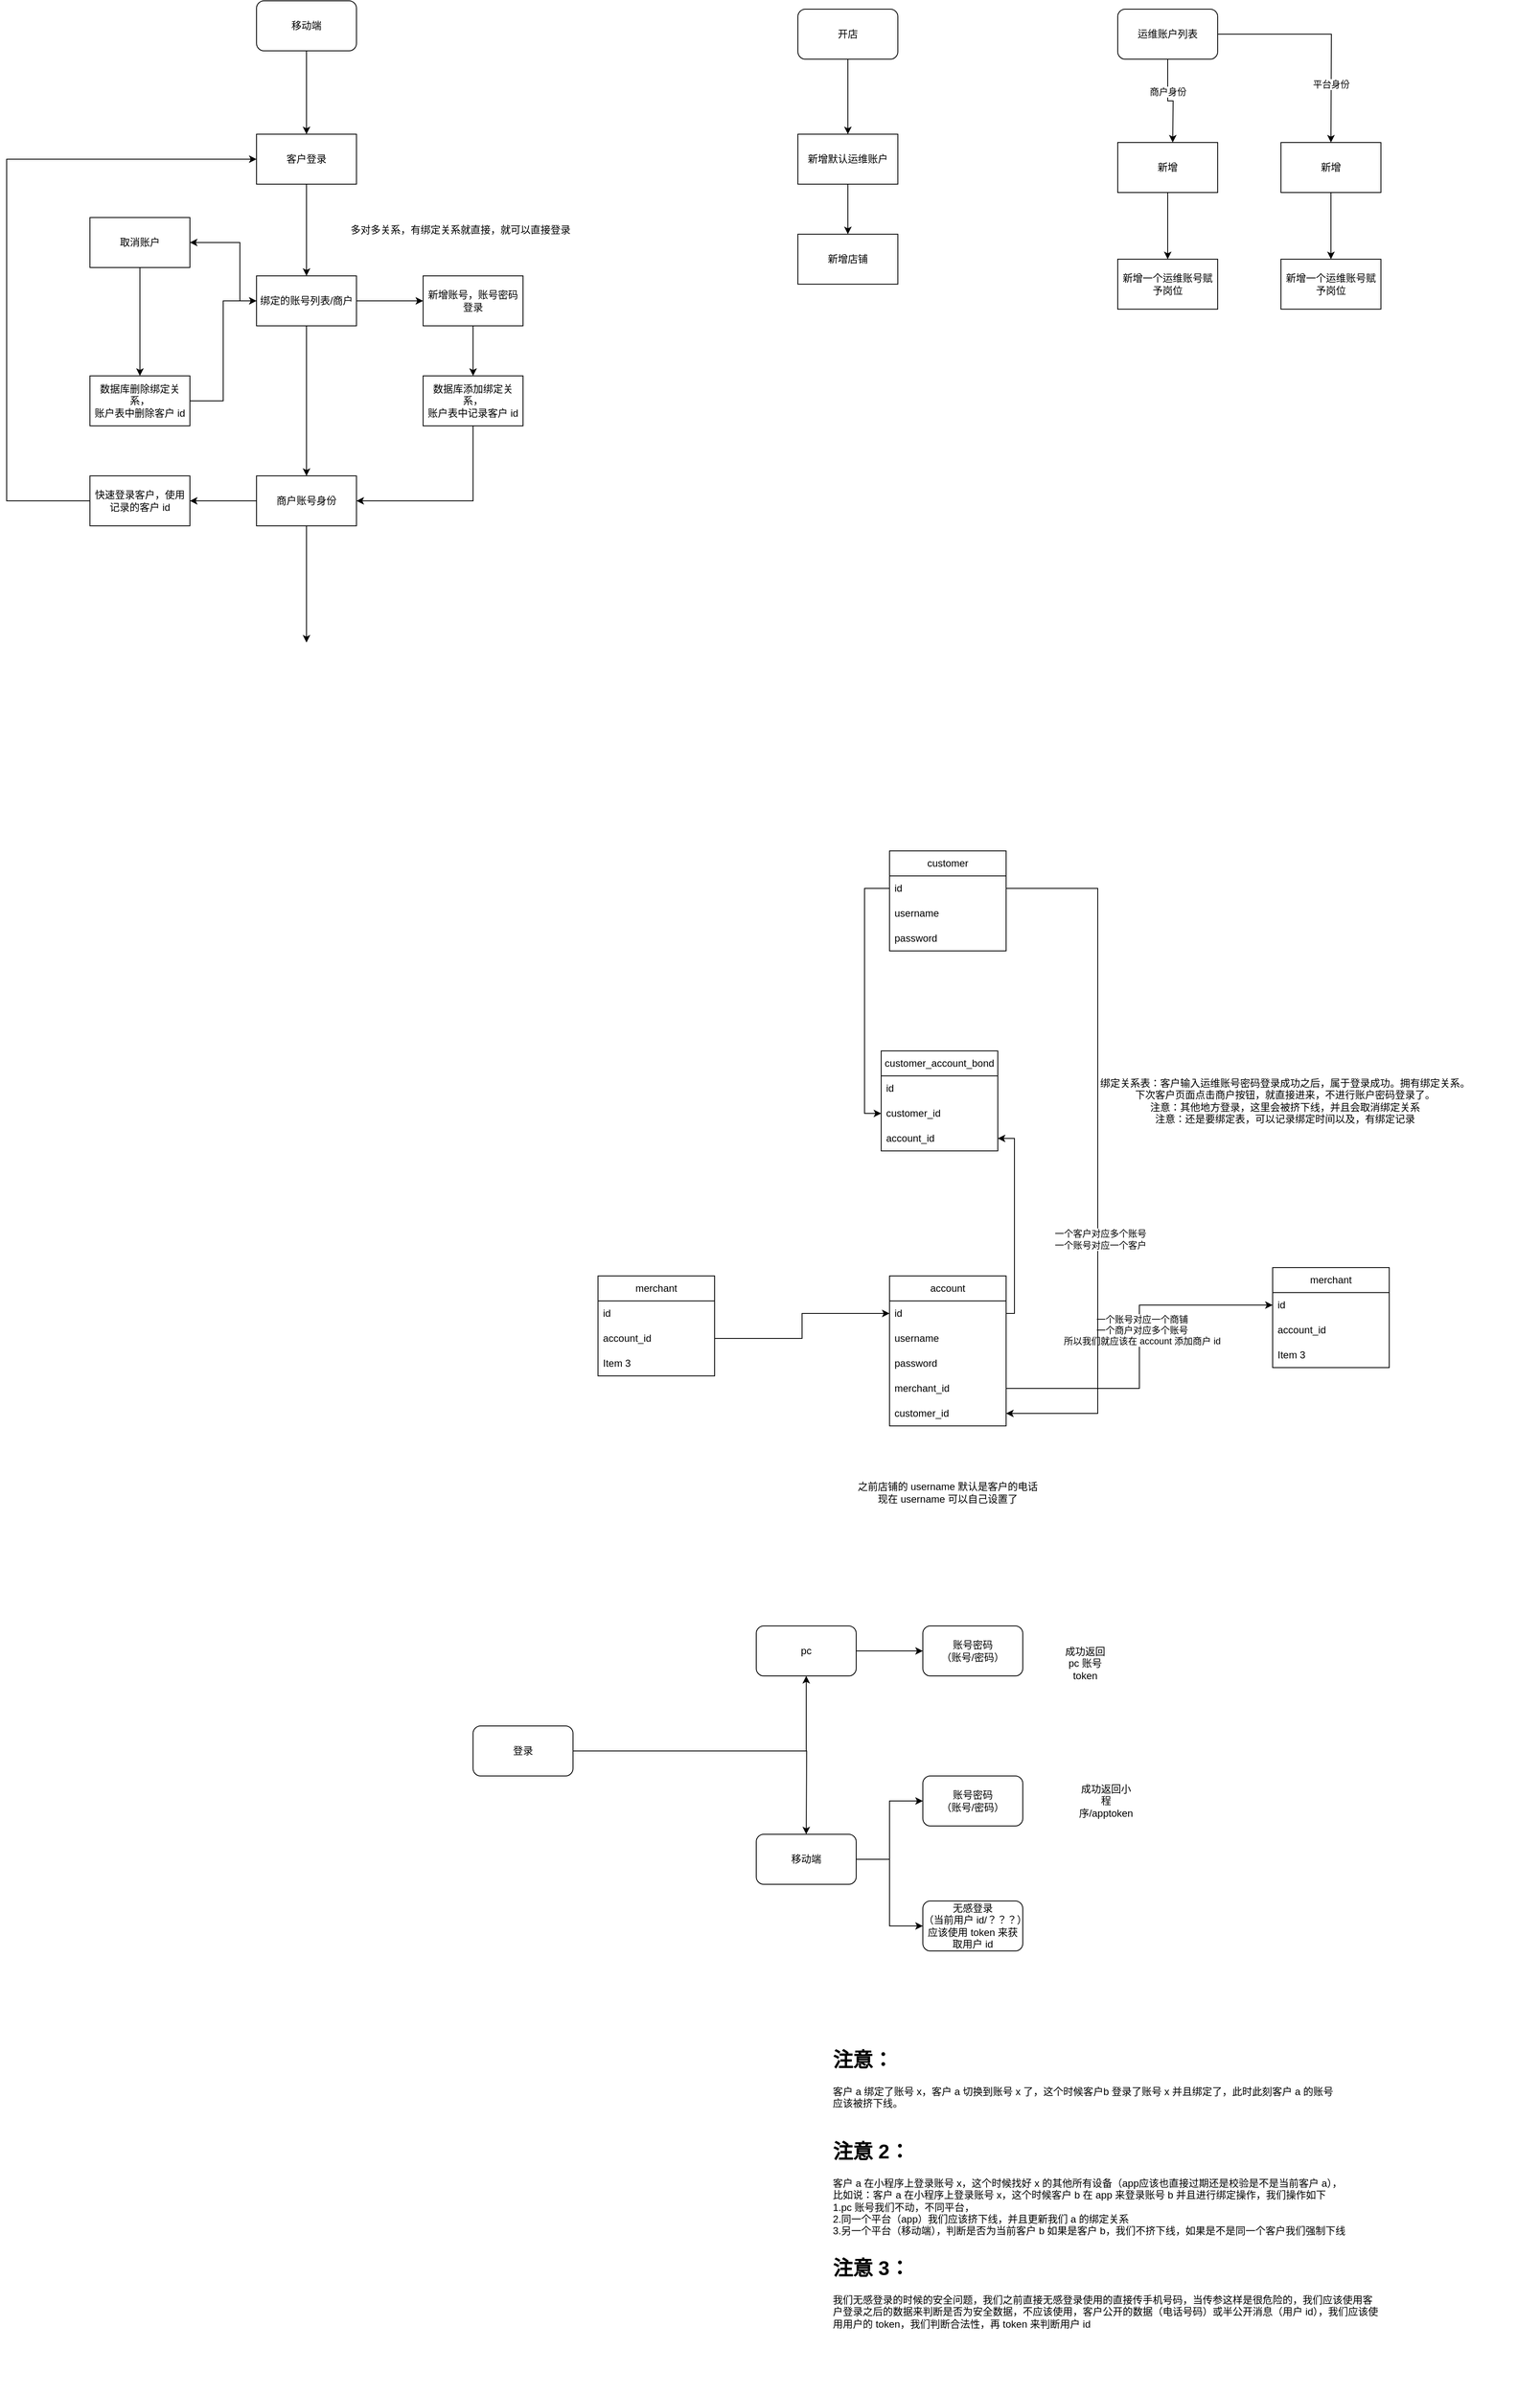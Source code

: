 <mxfile version="27.1.5">
  <diagram name="第 1 页" id="qK7xhHb7ay0wdupCDEjq">
    <mxGraphModel dx="3959" dy="1209" grid="1" gridSize="10" guides="1" tooltips="1" connect="1" arrows="1" fold="1" page="1" pageScale="1" pageWidth="827" pageHeight="1169" math="0" shadow="0">
      <root>
        <mxCell id="0" />
        <mxCell id="1" parent="0" />
        <mxCell id="3-55reZfXw2jaAEWjRdC-6" style="edgeStyle=orthogonalEdgeStyle;rounded=0;orthogonalLoop=1;jettySize=auto;html=1;" parent="1" source="3-55reZfXw2jaAEWjRdC-1" edge="1">
          <mxGeometry relative="1" as="geometry">
            <mxPoint x="-560" y="510" as="targetPoint" />
          </mxGeometry>
        </mxCell>
        <mxCell id="3-55reZfXw2jaAEWjRdC-1" value="客户登录" style="rounded=0;whiteSpace=wrap;html=1;" parent="1" vertex="1">
          <mxGeometry x="-620" y="340" width="120" height="60" as="geometry" />
        </mxCell>
        <mxCell id="3-55reZfXw2jaAEWjRdC-5" style="edgeStyle=orthogonalEdgeStyle;rounded=0;orthogonalLoop=1;jettySize=auto;html=1;" parent="1" source="3-55reZfXw2jaAEWjRdC-2" target="3-55reZfXw2jaAEWjRdC-1" edge="1">
          <mxGeometry relative="1" as="geometry" />
        </mxCell>
        <mxCell id="3-55reZfXw2jaAEWjRdC-2" value="移动端" style="rounded=1;whiteSpace=wrap;html=1;" parent="1" vertex="1">
          <mxGeometry x="-620" y="180" width="120" height="60" as="geometry" />
        </mxCell>
        <mxCell id="3-55reZfXw2jaAEWjRdC-75" value="" style="edgeStyle=orthogonalEdgeStyle;rounded=0;orthogonalLoop=1;jettySize=auto;html=1;" parent="1" source="3-55reZfXw2jaAEWjRdC-7" target="3-55reZfXw2jaAEWjRdC-74" edge="1">
          <mxGeometry relative="1" as="geometry" />
        </mxCell>
        <mxCell id="3-55reZfXw2jaAEWjRdC-77" value="" style="edgeStyle=orthogonalEdgeStyle;rounded=0;orthogonalLoop=1;jettySize=auto;html=1;" parent="1" source="3-55reZfXw2jaAEWjRdC-7" target="3-55reZfXw2jaAEWjRdC-76" edge="1">
          <mxGeometry relative="1" as="geometry" />
        </mxCell>
        <mxCell id="3-55reZfXw2jaAEWjRdC-89" value="" style="edgeStyle=orthogonalEdgeStyle;rounded=0;orthogonalLoop=1;jettySize=auto;html=1;" parent="1" source="3-55reZfXw2jaAEWjRdC-7" target="3-55reZfXw2jaAEWjRdC-88" edge="1">
          <mxGeometry relative="1" as="geometry">
            <Array as="points">
              <mxPoint x="-640" y="540" />
              <mxPoint x="-640" y="470" />
            </Array>
          </mxGeometry>
        </mxCell>
        <mxCell id="3-55reZfXw2jaAEWjRdC-7" value="绑定的账号列表/商户" style="rounded=0;whiteSpace=wrap;html=1;" parent="1" vertex="1">
          <mxGeometry x="-620" y="510" width="120" height="60" as="geometry" />
        </mxCell>
        <mxCell id="3-55reZfXw2jaAEWjRdC-14" value="多对多关系，有绑定关系就直接，就可以直接登录" style="text;html=1;align=center;verticalAlign=middle;whiteSpace=wrap;rounded=0;" parent="1" vertex="1">
          <mxGeometry x="-520" y="440" width="290" height="30" as="geometry" />
        </mxCell>
        <mxCell id="3-55reZfXw2jaAEWjRdC-16" style="edgeStyle=orthogonalEdgeStyle;rounded=0;orthogonalLoop=1;jettySize=auto;html=1;" parent="1" source="3-55reZfXw2jaAEWjRdC-15" edge="1">
          <mxGeometry relative="1" as="geometry">
            <mxPoint x="90" y="340" as="targetPoint" />
          </mxGeometry>
        </mxCell>
        <mxCell id="3-55reZfXw2jaAEWjRdC-15" value="开店" style="rounded=1;whiteSpace=wrap;html=1;" parent="1" vertex="1">
          <mxGeometry x="30" y="190" width="120" height="60" as="geometry" />
        </mxCell>
        <mxCell id="3-55reZfXw2jaAEWjRdC-18" style="edgeStyle=orthogonalEdgeStyle;rounded=0;orthogonalLoop=1;jettySize=auto;html=1;" parent="1" source="3-55reZfXw2jaAEWjRdC-17" edge="1">
          <mxGeometry relative="1" as="geometry">
            <mxPoint x="90" y="460" as="targetPoint" />
          </mxGeometry>
        </mxCell>
        <mxCell id="3-55reZfXw2jaAEWjRdC-17" value="新增默认运维账户" style="rounded=0;whiteSpace=wrap;html=1;" parent="1" vertex="1">
          <mxGeometry x="30" y="340" width="120" height="60" as="geometry" />
        </mxCell>
        <mxCell id="3-55reZfXw2jaAEWjRdC-19" value="新增店铺" style="rounded=0;whiteSpace=wrap;html=1;" parent="1" vertex="1">
          <mxGeometry x="30" y="460" width="120" height="60" as="geometry" />
        </mxCell>
        <mxCell id="3-55reZfXw2jaAEWjRdC-21" style="edgeStyle=orthogonalEdgeStyle;rounded=0;orthogonalLoop=1;jettySize=auto;html=1;" parent="1" source="3-55reZfXw2jaAEWjRdC-20" edge="1">
          <mxGeometry relative="1" as="geometry">
            <mxPoint x="480" y="350" as="targetPoint" />
          </mxGeometry>
        </mxCell>
        <mxCell id="3-55reZfXw2jaAEWjRdC-28" value="商户身份" style="edgeLabel;html=1;align=center;verticalAlign=middle;resizable=0;points=[];" parent="3-55reZfXw2jaAEWjRdC-21" vertex="1" connectable="0">
          <mxGeometry x="-0.268" relative="1" as="geometry">
            <mxPoint as="offset" />
          </mxGeometry>
        </mxCell>
        <mxCell id="3-55reZfXw2jaAEWjRdC-23" style="edgeStyle=orthogonalEdgeStyle;rounded=0;orthogonalLoop=1;jettySize=auto;html=1;" parent="1" source="3-55reZfXw2jaAEWjRdC-20" edge="1">
          <mxGeometry relative="1" as="geometry">
            <mxPoint x="670" y="350" as="targetPoint" />
          </mxGeometry>
        </mxCell>
        <mxCell id="3-55reZfXw2jaAEWjRdC-29" value="平台身份" style="edgeLabel;html=1;align=center;verticalAlign=middle;resizable=0;points=[];" parent="3-55reZfXw2jaAEWjRdC-23" vertex="1" connectable="0">
          <mxGeometry x="0.475" y="-1" relative="1" as="geometry">
            <mxPoint as="offset" />
          </mxGeometry>
        </mxCell>
        <mxCell id="3-55reZfXw2jaAEWjRdC-20" value="运维账户列表" style="rounded=1;whiteSpace=wrap;html=1;" parent="1" vertex="1">
          <mxGeometry x="414" y="190" width="120" height="60" as="geometry" />
        </mxCell>
        <mxCell id="3-55reZfXw2jaAEWjRdC-32" value="" style="edgeStyle=orthogonalEdgeStyle;rounded=0;orthogonalLoop=1;jettySize=auto;html=1;" parent="1" source="3-55reZfXw2jaAEWjRdC-22" target="3-55reZfXw2jaAEWjRdC-31" edge="1">
          <mxGeometry relative="1" as="geometry" />
        </mxCell>
        <mxCell id="3-55reZfXw2jaAEWjRdC-22" value="新增" style="rounded=0;whiteSpace=wrap;html=1;" parent="1" vertex="1">
          <mxGeometry x="414" y="350" width="120" height="60" as="geometry" />
        </mxCell>
        <mxCell id="3-55reZfXw2jaAEWjRdC-35" value="" style="edgeStyle=orthogonalEdgeStyle;rounded=0;orthogonalLoop=1;jettySize=auto;html=1;" parent="1" source="3-55reZfXw2jaAEWjRdC-25" target="3-55reZfXw2jaAEWjRdC-34" edge="1">
          <mxGeometry relative="1" as="geometry" />
        </mxCell>
        <mxCell id="3-55reZfXw2jaAEWjRdC-25" value="新增" style="rounded=0;whiteSpace=wrap;html=1;" parent="1" vertex="1">
          <mxGeometry x="610" y="350" width="120" height="60" as="geometry" />
        </mxCell>
        <mxCell id="3-55reZfXw2jaAEWjRdC-31" value="新增一个运维账号赋予岗位" style="whiteSpace=wrap;html=1;rounded=0;" parent="1" vertex="1">
          <mxGeometry x="414" y="490" width="120" height="60" as="geometry" />
        </mxCell>
        <mxCell id="3-55reZfXw2jaAEWjRdC-34" value="新增一个运维账号赋予岗位" style="rounded=0;whiteSpace=wrap;html=1;" parent="1" vertex="1">
          <mxGeometry x="610" y="490" width="120" height="60" as="geometry" />
        </mxCell>
        <mxCell id="3-55reZfXw2jaAEWjRdC-36" value="merchant" style="swimlane;fontStyle=0;childLayout=stackLayout;horizontal=1;startSize=30;horizontalStack=0;resizeParent=1;resizeParentMax=0;resizeLast=0;collapsible=1;marginBottom=0;whiteSpace=wrap;html=1;" parent="1" vertex="1">
          <mxGeometry x="-210" y="1710" width="140" height="120" as="geometry" />
        </mxCell>
        <mxCell id="3-55reZfXw2jaAEWjRdC-37" value="id" style="text;strokeColor=none;fillColor=none;align=left;verticalAlign=middle;spacingLeft=4;spacingRight=4;overflow=hidden;points=[[0,0.5],[1,0.5]];portConstraint=eastwest;rotatable=0;whiteSpace=wrap;html=1;" parent="3-55reZfXw2jaAEWjRdC-36" vertex="1">
          <mxGeometry y="30" width="140" height="30" as="geometry" />
        </mxCell>
        <mxCell id="3-55reZfXw2jaAEWjRdC-38" value="account_id" style="text;strokeColor=none;fillColor=none;align=left;verticalAlign=middle;spacingLeft=4;spacingRight=4;overflow=hidden;points=[[0,0.5],[1,0.5]];portConstraint=eastwest;rotatable=0;whiteSpace=wrap;html=1;" parent="3-55reZfXw2jaAEWjRdC-36" vertex="1">
          <mxGeometry y="60" width="140" height="30" as="geometry" />
        </mxCell>
        <mxCell id="3-55reZfXw2jaAEWjRdC-39" value="Item 3" style="text;strokeColor=none;fillColor=none;align=left;verticalAlign=middle;spacingLeft=4;spacingRight=4;overflow=hidden;points=[[0,0.5],[1,0.5]];portConstraint=eastwest;rotatable=0;whiteSpace=wrap;html=1;" parent="3-55reZfXw2jaAEWjRdC-36" vertex="1">
          <mxGeometry y="90" width="140" height="30" as="geometry" />
        </mxCell>
        <mxCell id="3-55reZfXw2jaAEWjRdC-41" value="account" style="swimlane;fontStyle=0;childLayout=stackLayout;horizontal=1;startSize=30;horizontalStack=0;resizeParent=1;resizeParentMax=0;resizeLast=0;collapsible=1;marginBottom=0;whiteSpace=wrap;html=1;" parent="1" vertex="1">
          <mxGeometry x="140" y="1710" width="140" height="180" as="geometry">
            <mxRectangle x="-100" y="960" width="80" height="30" as="alternateBounds" />
          </mxGeometry>
        </mxCell>
        <mxCell id="3-55reZfXw2jaAEWjRdC-42" value="id" style="text;strokeColor=none;fillColor=none;align=left;verticalAlign=middle;spacingLeft=4;spacingRight=4;overflow=hidden;points=[[0,0.5],[1,0.5]];portConstraint=eastwest;rotatable=0;whiteSpace=wrap;html=1;" parent="3-55reZfXw2jaAEWjRdC-41" vertex="1">
          <mxGeometry y="30" width="140" height="30" as="geometry" />
        </mxCell>
        <mxCell id="3-55reZfXw2jaAEWjRdC-43" value="username" style="text;strokeColor=none;fillColor=none;align=left;verticalAlign=middle;spacingLeft=4;spacingRight=4;overflow=hidden;points=[[0,0.5],[1,0.5]];portConstraint=eastwest;rotatable=0;whiteSpace=wrap;html=1;" parent="3-55reZfXw2jaAEWjRdC-41" vertex="1">
          <mxGeometry y="60" width="140" height="30" as="geometry" />
        </mxCell>
        <mxCell id="3-55reZfXw2jaAEWjRdC-44" value="password" style="text;strokeColor=none;fillColor=none;align=left;verticalAlign=middle;spacingLeft=4;spacingRight=4;overflow=hidden;points=[[0,0.5],[1,0.5]];portConstraint=eastwest;rotatable=0;whiteSpace=wrap;html=1;" parent="3-55reZfXw2jaAEWjRdC-41" vertex="1">
          <mxGeometry y="90" width="140" height="30" as="geometry" />
        </mxCell>
        <mxCell id="3-55reZfXw2jaAEWjRdC-46" value="merchant_id" style="text;strokeColor=none;fillColor=none;align=left;verticalAlign=middle;spacingLeft=4;spacingRight=4;overflow=hidden;points=[[0,0.5],[1,0.5]];portConstraint=eastwest;rotatable=0;whiteSpace=wrap;html=1;" parent="3-55reZfXw2jaAEWjRdC-41" vertex="1">
          <mxGeometry y="120" width="140" height="30" as="geometry" />
        </mxCell>
        <mxCell id="3-55reZfXw2jaAEWjRdC-68" value="customer_id" style="text;strokeColor=none;fillColor=none;align=left;verticalAlign=middle;spacingLeft=4;spacingRight=4;overflow=hidden;points=[[0,0.5],[1,0.5]];portConstraint=eastwest;rotatable=0;whiteSpace=wrap;html=1;" parent="3-55reZfXw2jaAEWjRdC-41" vertex="1">
          <mxGeometry y="150" width="140" height="30" as="geometry" />
        </mxCell>
        <mxCell id="3-55reZfXw2jaAEWjRdC-45" style="edgeStyle=orthogonalEdgeStyle;rounded=0;orthogonalLoop=1;jettySize=auto;html=1;" parent="1" source="3-55reZfXw2jaAEWjRdC-38" target="3-55reZfXw2jaAEWjRdC-42" edge="1">
          <mxGeometry relative="1" as="geometry" />
        </mxCell>
        <mxCell id="3-55reZfXw2jaAEWjRdC-48" value="merchant" style="swimlane;fontStyle=0;childLayout=stackLayout;horizontal=1;startSize=30;horizontalStack=0;resizeParent=1;resizeParentMax=0;resizeLast=0;collapsible=1;marginBottom=0;whiteSpace=wrap;html=1;" parent="1" vertex="1">
          <mxGeometry x="600" y="1700" width="140" height="120" as="geometry" />
        </mxCell>
        <mxCell id="3-55reZfXw2jaAEWjRdC-49" value="id" style="text;strokeColor=none;fillColor=none;align=left;verticalAlign=middle;spacingLeft=4;spacingRight=4;overflow=hidden;points=[[0,0.5],[1,0.5]];portConstraint=eastwest;rotatable=0;whiteSpace=wrap;html=1;" parent="3-55reZfXw2jaAEWjRdC-48" vertex="1">
          <mxGeometry y="30" width="140" height="30" as="geometry" />
        </mxCell>
        <mxCell id="3-55reZfXw2jaAEWjRdC-50" value="account_id" style="text;strokeColor=none;fillColor=none;align=left;verticalAlign=middle;spacingLeft=4;spacingRight=4;overflow=hidden;points=[[0,0.5],[1,0.5]];portConstraint=eastwest;rotatable=0;whiteSpace=wrap;html=1;" parent="3-55reZfXw2jaAEWjRdC-48" vertex="1">
          <mxGeometry y="60" width="140" height="30" as="geometry" />
        </mxCell>
        <mxCell id="3-55reZfXw2jaAEWjRdC-51" value="Item 3" style="text;strokeColor=none;fillColor=none;align=left;verticalAlign=middle;spacingLeft=4;spacingRight=4;overflow=hidden;points=[[0,0.5],[1,0.5]];portConstraint=eastwest;rotatable=0;whiteSpace=wrap;html=1;" parent="3-55reZfXw2jaAEWjRdC-48" vertex="1">
          <mxGeometry y="90" width="140" height="30" as="geometry" />
        </mxCell>
        <mxCell id="3-55reZfXw2jaAEWjRdC-52" style="edgeStyle=orthogonalEdgeStyle;rounded=0;orthogonalLoop=1;jettySize=auto;html=1;entryX=0;entryY=0.5;entryDx=0;entryDy=0;" parent="1" source="3-55reZfXw2jaAEWjRdC-46" target="3-55reZfXw2jaAEWjRdC-49" edge="1">
          <mxGeometry relative="1" as="geometry" />
        </mxCell>
        <mxCell id="3-55reZfXw2jaAEWjRdC-53" value="一个账号对应一个商铺&lt;div&gt;一个商户对应多个账号&lt;/div&gt;&lt;div&gt;所以我们就应该在 account 添加商户 id&lt;/div&gt;" style="edgeLabel;html=1;align=center;verticalAlign=middle;resizable=0;points=[];" parent="3-55reZfXw2jaAEWjRdC-52" vertex="1" connectable="0">
          <mxGeometry x="0.096" y="-3" relative="1" as="geometry">
            <mxPoint as="offset" />
          </mxGeometry>
        </mxCell>
        <mxCell id="3-55reZfXw2jaAEWjRdC-54" value="之前店铺的 username 默认是客户的电话&lt;div&gt;现在 username 可以自己设置了&lt;/div&gt;" style="text;html=1;align=center;verticalAlign=middle;whiteSpace=wrap;rounded=0;" parent="1" vertex="1">
          <mxGeometry x="80" y="1950" width="260" height="40" as="geometry" />
        </mxCell>
        <mxCell id="3-55reZfXw2jaAEWjRdC-55" value="customer" style="swimlane;fontStyle=0;childLayout=stackLayout;horizontal=1;startSize=30;horizontalStack=0;resizeParent=1;resizeParentMax=0;resizeLast=0;collapsible=1;marginBottom=0;whiteSpace=wrap;html=1;" parent="1" vertex="1">
          <mxGeometry x="140" y="1200" width="140" height="120" as="geometry">
            <mxRectangle x="-100" y="960" width="80" height="30" as="alternateBounds" />
          </mxGeometry>
        </mxCell>
        <mxCell id="3-55reZfXw2jaAEWjRdC-56" value="id" style="text;strokeColor=none;fillColor=none;align=left;verticalAlign=middle;spacingLeft=4;spacingRight=4;overflow=hidden;points=[[0,0.5],[1,0.5]];portConstraint=eastwest;rotatable=0;whiteSpace=wrap;html=1;" parent="3-55reZfXw2jaAEWjRdC-55" vertex="1">
          <mxGeometry y="30" width="140" height="30" as="geometry" />
        </mxCell>
        <mxCell id="3-55reZfXw2jaAEWjRdC-57" value="username" style="text;strokeColor=none;fillColor=none;align=left;verticalAlign=middle;spacingLeft=4;spacingRight=4;overflow=hidden;points=[[0,0.5],[1,0.5]];portConstraint=eastwest;rotatable=0;whiteSpace=wrap;html=1;" parent="3-55reZfXw2jaAEWjRdC-55" vertex="1">
          <mxGeometry y="60" width="140" height="30" as="geometry" />
        </mxCell>
        <mxCell id="3-55reZfXw2jaAEWjRdC-58" value="password" style="text;strokeColor=none;fillColor=none;align=left;verticalAlign=middle;spacingLeft=4;spacingRight=4;overflow=hidden;points=[[0,0.5],[1,0.5]];portConstraint=eastwest;rotatable=0;whiteSpace=wrap;html=1;" parent="3-55reZfXw2jaAEWjRdC-55" vertex="1">
          <mxGeometry y="90" width="140" height="30" as="geometry" />
        </mxCell>
        <mxCell id="3-55reZfXw2jaAEWjRdC-60" value="customer_account_bond" style="swimlane;fontStyle=0;childLayout=stackLayout;horizontal=1;startSize=30;horizontalStack=0;resizeParent=1;resizeParentMax=0;resizeLast=0;collapsible=1;marginBottom=0;whiteSpace=wrap;html=1;" parent="1" vertex="1">
          <mxGeometry x="130" y="1440" width="140" height="120" as="geometry">
            <mxRectangle x="-100" y="960" width="80" height="30" as="alternateBounds" />
          </mxGeometry>
        </mxCell>
        <mxCell id="3-55reZfXw2jaAEWjRdC-61" value="id" style="text;strokeColor=none;fillColor=none;align=left;verticalAlign=middle;spacingLeft=4;spacingRight=4;overflow=hidden;points=[[0,0.5],[1,0.5]];portConstraint=eastwest;rotatable=0;whiteSpace=wrap;html=1;" parent="3-55reZfXw2jaAEWjRdC-60" vertex="1">
          <mxGeometry y="30" width="140" height="30" as="geometry" />
        </mxCell>
        <mxCell id="3-55reZfXw2jaAEWjRdC-62" value="customer_id" style="text;strokeColor=none;fillColor=none;align=left;verticalAlign=middle;spacingLeft=4;spacingRight=4;overflow=hidden;points=[[0,0.5],[1,0.5]];portConstraint=eastwest;rotatable=0;whiteSpace=wrap;html=1;" parent="3-55reZfXw2jaAEWjRdC-60" vertex="1">
          <mxGeometry y="60" width="140" height="30" as="geometry" />
        </mxCell>
        <mxCell id="3-55reZfXw2jaAEWjRdC-63" value="account_id" style="text;strokeColor=none;fillColor=none;align=left;verticalAlign=middle;spacingLeft=4;spacingRight=4;overflow=hidden;points=[[0,0.5],[1,0.5]];portConstraint=eastwest;rotatable=0;whiteSpace=wrap;html=1;" parent="3-55reZfXw2jaAEWjRdC-60" vertex="1">
          <mxGeometry y="90" width="140" height="30" as="geometry" />
        </mxCell>
        <mxCell id="3-55reZfXw2jaAEWjRdC-64" value="绑定关系表：客户输入运维账号密码登录成功之后，属于登录成功。拥有绑定关系。&lt;div&gt;下次客户页面点击商户按钮，就直接进来，不进行账户密码登录了。&lt;/div&gt;&lt;div&gt;注意：其他地方登录，这里会被挤下线，并且会取消绑定关系&lt;/div&gt;&lt;div&gt;注意：还是要绑定表，可以记录绑定时间以及，有绑定记录&lt;/div&gt;" style="text;html=1;align=center;verticalAlign=middle;whiteSpace=wrap;rounded=0;" parent="1" vertex="1">
          <mxGeometry x="310" y="1445" width="610" height="110" as="geometry" />
        </mxCell>
        <mxCell id="3-55reZfXw2jaAEWjRdC-66" style="edgeStyle=orthogonalEdgeStyle;rounded=0;orthogonalLoop=1;jettySize=auto;html=1;entryX=0;entryY=0.5;entryDx=0;entryDy=0;" parent="1" source="3-55reZfXw2jaAEWjRdC-56" target="3-55reZfXw2jaAEWjRdC-62" edge="1">
          <mxGeometry relative="1" as="geometry" />
        </mxCell>
        <mxCell id="3-55reZfXw2jaAEWjRdC-67" style="edgeStyle=orthogonalEdgeStyle;rounded=0;orthogonalLoop=1;jettySize=auto;html=1;entryX=1;entryY=0.5;entryDx=0;entryDy=0;" parent="1" source="3-55reZfXw2jaAEWjRdC-42" target="3-55reZfXw2jaAEWjRdC-63" edge="1">
          <mxGeometry relative="1" as="geometry">
            <Array as="points">
              <mxPoint x="290" y="1755" />
              <mxPoint x="290" y="1545" />
            </Array>
          </mxGeometry>
        </mxCell>
        <mxCell id="3-55reZfXw2jaAEWjRdC-71" style="edgeStyle=orthogonalEdgeStyle;rounded=0;orthogonalLoop=1;jettySize=auto;html=1;entryX=1;entryY=0.5;entryDx=0;entryDy=0;" parent="1" source="3-55reZfXw2jaAEWjRdC-56" target="3-55reZfXw2jaAEWjRdC-68" edge="1">
          <mxGeometry relative="1" as="geometry">
            <Array as="points">
              <mxPoint x="390" y="1245" />
              <mxPoint x="390" y="1875" />
            </Array>
          </mxGeometry>
        </mxCell>
        <mxCell id="3-55reZfXw2jaAEWjRdC-72" value="一个客户对应多个账号&lt;div&gt;一个账号对应一个客户&lt;/div&gt;" style="edgeLabel;html=1;align=center;verticalAlign=middle;resizable=0;points=[];" parent="3-55reZfXw2jaAEWjRdC-71" vertex="1" connectable="0">
          <mxGeometry x="0.248" y="3" relative="1" as="geometry">
            <mxPoint as="offset" />
          </mxGeometry>
        </mxCell>
        <mxCell id="3-55reZfXw2jaAEWjRdC-84" value="" style="edgeStyle=orthogonalEdgeStyle;rounded=0;orthogonalLoop=1;jettySize=auto;html=1;" parent="1" source="3-55reZfXw2jaAEWjRdC-74" target="3-55reZfXw2jaAEWjRdC-83" edge="1">
          <mxGeometry relative="1" as="geometry" />
        </mxCell>
        <mxCell id="3-55reZfXw2jaAEWjRdC-93" style="edgeStyle=orthogonalEdgeStyle;rounded=0;orthogonalLoop=1;jettySize=auto;html=1;" parent="1" source="3-55reZfXw2jaAEWjRdC-74" edge="1">
          <mxGeometry relative="1" as="geometry">
            <mxPoint x="-560" y="950" as="targetPoint" />
          </mxGeometry>
        </mxCell>
        <mxCell id="3-55reZfXw2jaAEWjRdC-74" value="商户账号身份" style="whiteSpace=wrap;html=1;rounded=0;" parent="1" vertex="1">
          <mxGeometry x="-620" y="750" width="120" height="60" as="geometry" />
        </mxCell>
        <mxCell id="3-55reZfXw2jaAEWjRdC-80" value="" style="edgeStyle=orthogonalEdgeStyle;rounded=0;orthogonalLoop=1;jettySize=auto;html=1;" parent="1" source="3-55reZfXw2jaAEWjRdC-76" target="3-55reZfXw2jaAEWjRdC-79" edge="1">
          <mxGeometry relative="1" as="geometry" />
        </mxCell>
        <mxCell id="3-55reZfXw2jaAEWjRdC-76" value="新增账号，账号密码登录" style="whiteSpace=wrap;html=1;rounded=0;" parent="1" vertex="1">
          <mxGeometry x="-420" y="510" width="120" height="60" as="geometry" />
        </mxCell>
        <mxCell id="3-55reZfXw2jaAEWjRdC-81" style="edgeStyle=orthogonalEdgeStyle;rounded=0;orthogonalLoop=1;jettySize=auto;html=1;entryX=1;entryY=0.5;entryDx=0;entryDy=0;" parent="1" source="3-55reZfXw2jaAEWjRdC-79" target="3-55reZfXw2jaAEWjRdC-74" edge="1">
          <mxGeometry relative="1" as="geometry">
            <Array as="points">
              <mxPoint x="-360" y="780" />
            </Array>
          </mxGeometry>
        </mxCell>
        <mxCell id="3-55reZfXw2jaAEWjRdC-79" value="数据库添加绑定关系，&lt;div&gt;账户表中记录客户 id&lt;/div&gt;" style="whiteSpace=wrap;html=1;rounded=0;" parent="1" vertex="1">
          <mxGeometry x="-420" y="630" width="120" height="60" as="geometry" />
        </mxCell>
        <mxCell id="3-55reZfXw2jaAEWjRdC-85" style="edgeStyle=orthogonalEdgeStyle;rounded=0;orthogonalLoop=1;jettySize=auto;html=1;entryX=0;entryY=0.5;entryDx=0;entryDy=0;" parent="1" source="3-55reZfXw2jaAEWjRdC-83" target="3-55reZfXw2jaAEWjRdC-1" edge="1">
          <mxGeometry relative="1" as="geometry">
            <Array as="points">
              <mxPoint x="-920" y="780" />
              <mxPoint x="-920" y="370" />
            </Array>
          </mxGeometry>
        </mxCell>
        <mxCell id="3-55reZfXw2jaAEWjRdC-83" value="快速登录客户，使用记录的客户 id" style="whiteSpace=wrap;html=1;rounded=0;" parent="1" vertex="1">
          <mxGeometry x="-820" y="750" width="120" height="60" as="geometry" />
        </mxCell>
        <mxCell id="3-55reZfXw2jaAEWjRdC-90" style="edgeStyle=orthogonalEdgeStyle;rounded=0;orthogonalLoop=1;jettySize=auto;html=1;" parent="1" source="3-55reZfXw2jaAEWjRdC-88" edge="1">
          <mxGeometry relative="1" as="geometry">
            <mxPoint x="-760" y="630" as="targetPoint" />
          </mxGeometry>
        </mxCell>
        <mxCell id="3-55reZfXw2jaAEWjRdC-88" value="取消账户" style="whiteSpace=wrap;html=1;rounded=0;" parent="1" vertex="1">
          <mxGeometry x="-820" y="440" width="120" height="60" as="geometry" />
        </mxCell>
        <mxCell id="3-55reZfXw2jaAEWjRdC-92" style="edgeStyle=orthogonalEdgeStyle;rounded=0;orthogonalLoop=1;jettySize=auto;html=1;entryX=0;entryY=0.5;entryDx=0;entryDy=0;" parent="1" source="3-55reZfXw2jaAEWjRdC-91" target="3-55reZfXw2jaAEWjRdC-7" edge="1">
          <mxGeometry relative="1" as="geometry" />
        </mxCell>
        <mxCell id="3-55reZfXw2jaAEWjRdC-91" value="数据库删除绑定关系，&lt;div&gt;账户表中删除客户 id&lt;/div&gt;" style="whiteSpace=wrap;html=1;rounded=0;" parent="1" vertex="1">
          <mxGeometry x="-820" y="630" width="120" height="60" as="geometry" />
        </mxCell>
        <mxCell id="bl5rX0ZxFLSlVwZk4xWC-3" value="" style="edgeStyle=orthogonalEdgeStyle;rounded=0;orthogonalLoop=1;jettySize=auto;html=1;" edge="1" parent="1" source="bl5rX0ZxFLSlVwZk4xWC-1" target="bl5rX0ZxFLSlVwZk4xWC-2">
          <mxGeometry relative="1" as="geometry" />
        </mxCell>
        <mxCell id="bl5rX0ZxFLSlVwZk4xWC-4" style="edgeStyle=orthogonalEdgeStyle;rounded=0;orthogonalLoop=1;jettySize=auto;html=1;" edge="1" parent="1" source="bl5rX0ZxFLSlVwZk4xWC-1">
          <mxGeometry relative="1" as="geometry">
            <mxPoint x="40" y="2380" as="targetPoint" />
          </mxGeometry>
        </mxCell>
        <mxCell id="bl5rX0ZxFLSlVwZk4xWC-1" value="登录" style="rounded=1;whiteSpace=wrap;html=1;" vertex="1" parent="1">
          <mxGeometry x="-360" y="2250" width="120" height="60" as="geometry" />
        </mxCell>
        <mxCell id="bl5rX0ZxFLSlVwZk4xWC-8" value="" style="edgeStyle=orthogonalEdgeStyle;rounded=0;orthogonalLoop=1;jettySize=auto;html=1;" edge="1" parent="1" source="bl5rX0ZxFLSlVwZk4xWC-2" target="bl5rX0ZxFLSlVwZk4xWC-7">
          <mxGeometry relative="1" as="geometry" />
        </mxCell>
        <mxCell id="bl5rX0ZxFLSlVwZk4xWC-2" value="pc" style="whiteSpace=wrap;html=1;rounded=1;" vertex="1" parent="1">
          <mxGeometry x="-20" y="2130" width="120" height="60" as="geometry" />
        </mxCell>
        <mxCell id="bl5rX0ZxFLSlVwZk4xWC-11" value="" style="edgeStyle=orthogonalEdgeStyle;rounded=0;orthogonalLoop=1;jettySize=auto;html=1;" edge="1" parent="1" source="bl5rX0ZxFLSlVwZk4xWC-5" target="bl5rX0ZxFLSlVwZk4xWC-10">
          <mxGeometry relative="1" as="geometry">
            <Array as="points">
              <mxPoint x="140" y="2410" />
              <mxPoint x="140" y="2340" />
            </Array>
          </mxGeometry>
        </mxCell>
        <mxCell id="bl5rX0ZxFLSlVwZk4xWC-14" value="" style="edgeStyle=orthogonalEdgeStyle;rounded=0;orthogonalLoop=1;jettySize=auto;html=1;" edge="1" parent="1" source="bl5rX0ZxFLSlVwZk4xWC-5" target="bl5rX0ZxFLSlVwZk4xWC-13">
          <mxGeometry relative="1" as="geometry">
            <Array as="points">
              <mxPoint x="140" y="2410" />
              <mxPoint x="140" y="2490" />
            </Array>
          </mxGeometry>
        </mxCell>
        <mxCell id="bl5rX0ZxFLSlVwZk4xWC-5" value="移动端" style="whiteSpace=wrap;html=1;rounded=1;" vertex="1" parent="1">
          <mxGeometry x="-20" y="2380" width="120" height="60" as="geometry" />
        </mxCell>
        <mxCell id="bl5rX0ZxFLSlVwZk4xWC-7" value="账号密码&lt;div&gt;（账号/密码）&lt;/div&gt;" style="whiteSpace=wrap;html=1;rounded=1;" vertex="1" parent="1">
          <mxGeometry x="180" y="2130" width="120" height="60" as="geometry" />
        </mxCell>
        <mxCell id="bl5rX0ZxFLSlVwZk4xWC-10" value="账号密码&lt;div&gt;（账号/密码）&lt;/div&gt;" style="whiteSpace=wrap;html=1;rounded=1;" vertex="1" parent="1">
          <mxGeometry x="180" y="2310" width="120" height="60" as="geometry" />
        </mxCell>
        <mxCell id="bl5rX0ZxFLSlVwZk4xWC-13" value="无感登录&lt;div&gt;（当前用户 id/？？？）&lt;/div&gt;&lt;div&gt;应该使用 token 来获取用户 id&lt;/div&gt;" style="whiteSpace=wrap;html=1;rounded=1;" vertex="1" parent="1">
          <mxGeometry x="180" y="2460" width="120" height="60" as="geometry" />
        </mxCell>
        <mxCell id="bl5rX0ZxFLSlVwZk4xWC-15" value="&lt;h1 style=&quot;margin-top: 0px;&quot;&gt;注意：&lt;/h1&gt;&lt;div&gt;客户 a 绑定了账号 x，客户 a 切换到账号 x 了，这个时候客户b 登录了账号 x 并且绑定了，此时此刻客户 a 的账号应该被挤下线。&lt;/div&gt;" style="text;html=1;whiteSpace=wrap;overflow=hidden;rounded=0;" vertex="1" parent="1">
          <mxGeometry x="70" y="2630" width="610" height="110" as="geometry" />
        </mxCell>
        <mxCell id="bl5rX0ZxFLSlVwZk4xWC-16" value="成功返回 pc 账号 token" style="text;html=1;align=center;verticalAlign=middle;whiteSpace=wrap;rounded=0;" vertex="1" parent="1">
          <mxGeometry x="345" y="2160" width="60" height="30" as="geometry" />
        </mxCell>
        <mxCell id="bl5rX0ZxFLSlVwZk4xWC-17" value="成功返回小程序/apptoken" style="text;html=1;align=center;verticalAlign=middle;whiteSpace=wrap;rounded=0;" vertex="1" parent="1">
          <mxGeometry x="370" y="2325" width="60" height="30" as="geometry" />
        </mxCell>
        <mxCell id="bl5rX0ZxFLSlVwZk4xWC-18" value="&lt;h1 style=&quot;margin-top: 0px;&quot;&gt;注意 2：&lt;/h1&gt;&lt;div&gt;客户 a 在小程序上登录账号 x，这个时候找好 x 的其他所有设备（app应该也直接过期还是校验是不是当前客户 a），&lt;/div&gt;&lt;div&gt;比如说：客户 a 在小程序上登录账号 x，这个时候客户 b 在 app 来登录账号 b 并且进行绑定操作，我们操作如下&lt;/div&gt;&lt;div&gt;1.pc 账号我们不动，不同平台，&lt;/div&gt;&lt;div&gt;2.同一个平台（app）我们应该挤下线，并且更新我们 a 的绑定关系&lt;/div&gt;&lt;div&gt;3.另一个平台（移动端），判断是否为当前客户 b 如果是客户 b，我们不挤下线，如果是不是同一个客户我们强制下线&lt;/div&gt;" style="text;html=1;whiteSpace=wrap;overflow=hidden;rounded=0;" vertex="1" parent="1">
          <mxGeometry x="70" y="2740" width="800" height="120" as="geometry" />
        </mxCell>
        <mxCell id="bl5rX0ZxFLSlVwZk4xWC-19" value="&lt;h1 style=&quot;margin-top: 0px;&quot;&gt;注意 3：&lt;/h1&gt;&lt;div&gt;我们无感登录的时候的安全问题，我们之前直接无感登录使用的直接传手机号码，当传参这样是很危险的，我们应该使用客户登录之后的数据来判断是否为安全数据，不应该使用，客户公开的数据（电话号码）或半公开消息（用户 id），我们应该使用用户的 token，我们判断合法性，再 token 来判断用户 id&lt;/div&gt;" style="text;html=1;whiteSpace=wrap;overflow=hidden;rounded=0;" vertex="1" parent="1">
          <mxGeometry x="70" y="2880" width="660" height="170" as="geometry" />
        </mxCell>
      </root>
    </mxGraphModel>
  </diagram>
</mxfile>
